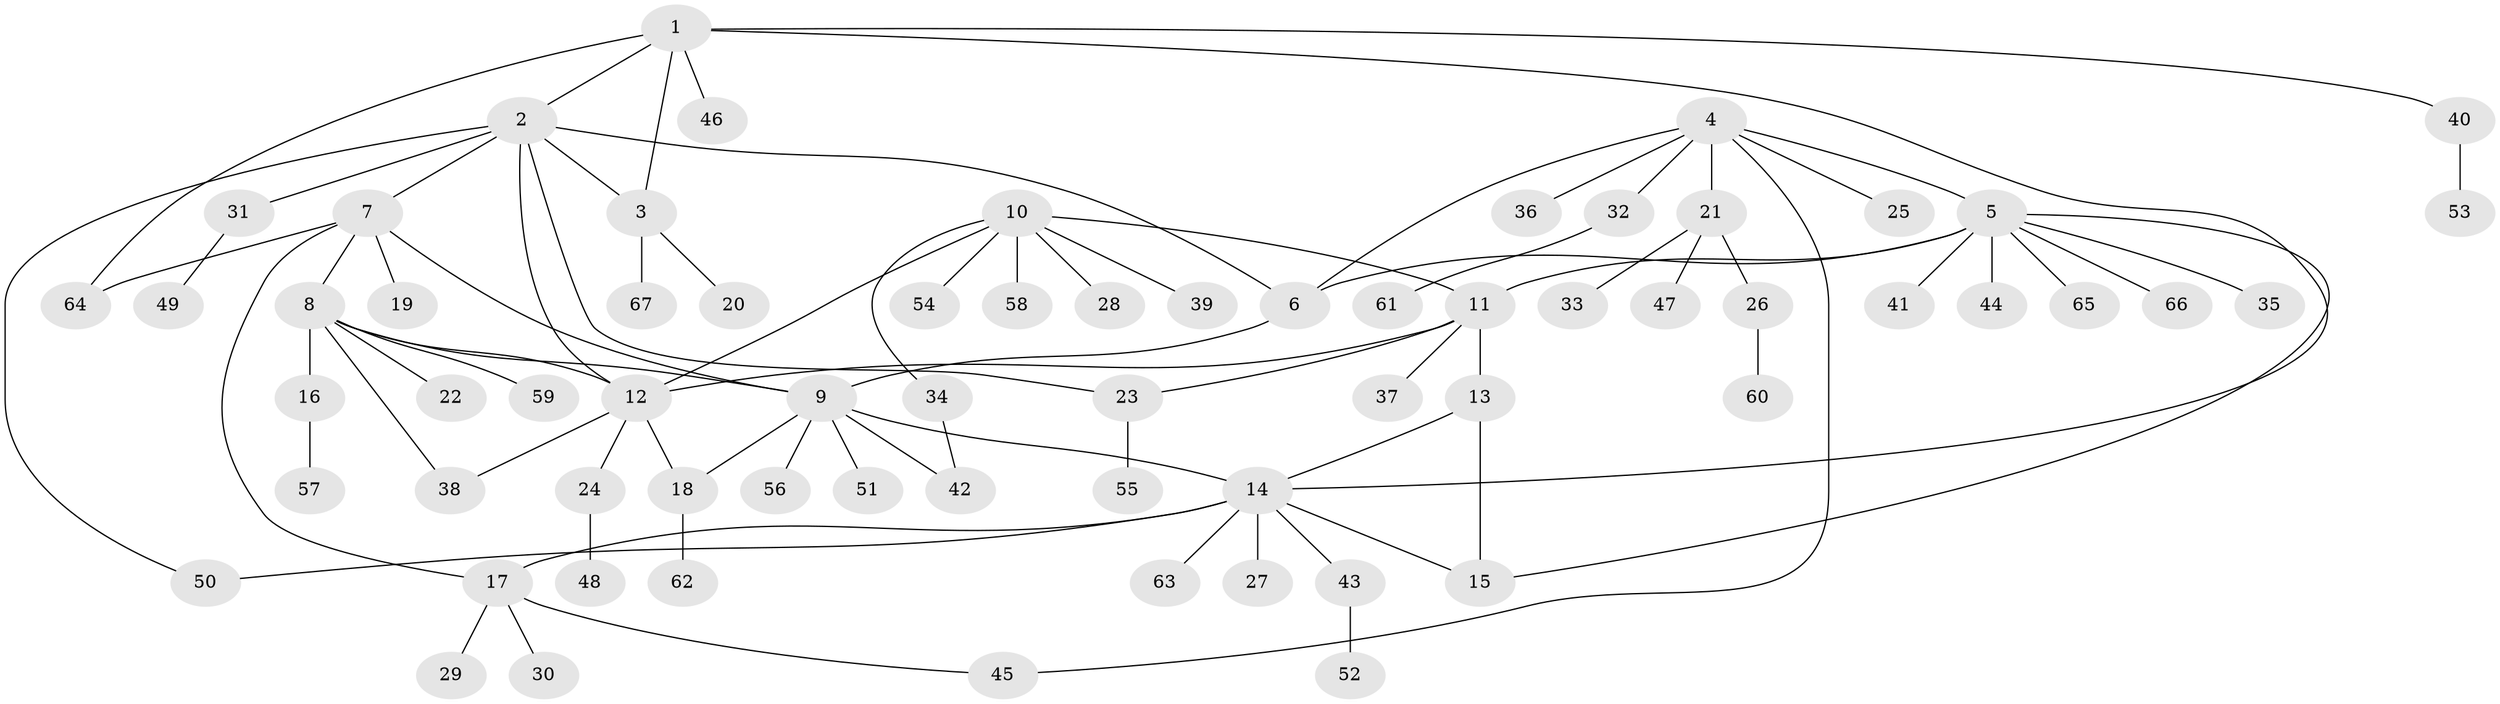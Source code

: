 // coarse degree distribution, {1: 0.85, 2: 0.05, 7: 0.05, 12: 0.05}
// Generated by graph-tools (version 1.1) at 2025/58/03/04/25 21:58:24]
// undirected, 67 vertices, 85 edges
graph export_dot {
graph [start="1"]
  node [color=gray90,style=filled];
  1;
  2;
  3;
  4;
  5;
  6;
  7;
  8;
  9;
  10;
  11;
  12;
  13;
  14;
  15;
  16;
  17;
  18;
  19;
  20;
  21;
  22;
  23;
  24;
  25;
  26;
  27;
  28;
  29;
  30;
  31;
  32;
  33;
  34;
  35;
  36;
  37;
  38;
  39;
  40;
  41;
  42;
  43;
  44;
  45;
  46;
  47;
  48;
  49;
  50;
  51;
  52;
  53;
  54;
  55;
  56;
  57;
  58;
  59;
  60;
  61;
  62;
  63;
  64;
  65;
  66;
  67;
  1 -- 2;
  1 -- 3;
  1 -- 14;
  1 -- 40;
  1 -- 46;
  1 -- 64;
  2 -- 3;
  2 -- 6;
  2 -- 7;
  2 -- 12;
  2 -- 23;
  2 -- 31;
  2 -- 50;
  3 -- 20;
  3 -- 67;
  4 -- 5;
  4 -- 6;
  4 -- 21;
  4 -- 25;
  4 -- 32;
  4 -- 36;
  4 -- 45;
  5 -- 6;
  5 -- 11;
  5 -- 15;
  5 -- 35;
  5 -- 41;
  5 -- 44;
  5 -- 65;
  5 -- 66;
  6 -- 9;
  7 -- 8;
  7 -- 9;
  7 -- 17;
  7 -- 19;
  7 -- 64;
  8 -- 9;
  8 -- 12;
  8 -- 16;
  8 -- 22;
  8 -- 38;
  8 -- 59;
  9 -- 14;
  9 -- 18;
  9 -- 42;
  9 -- 51;
  9 -- 56;
  10 -- 11;
  10 -- 12;
  10 -- 28;
  10 -- 34;
  10 -- 39;
  10 -- 54;
  10 -- 58;
  11 -- 12;
  11 -- 13;
  11 -- 23;
  11 -- 37;
  12 -- 18;
  12 -- 24;
  12 -- 38;
  13 -- 14;
  13 -- 15;
  14 -- 15;
  14 -- 17;
  14 -- 27;
  14 -- 43;
  14 -- 50;
  14 -- 63;
  16 -- 57;
  17 -- 29;
  17 -- 30;
  17 -- 45;
  18 -- 62;
  21 -- 26;
  21 -- 33;
  21 -- 47;
  23 -- 55;
  24 -- 48;
  26 -- 60;
  31 -- 49;
  32 -- 61;
  34 -- 42;
  40 -- 53;
  43 -- 52;
}
